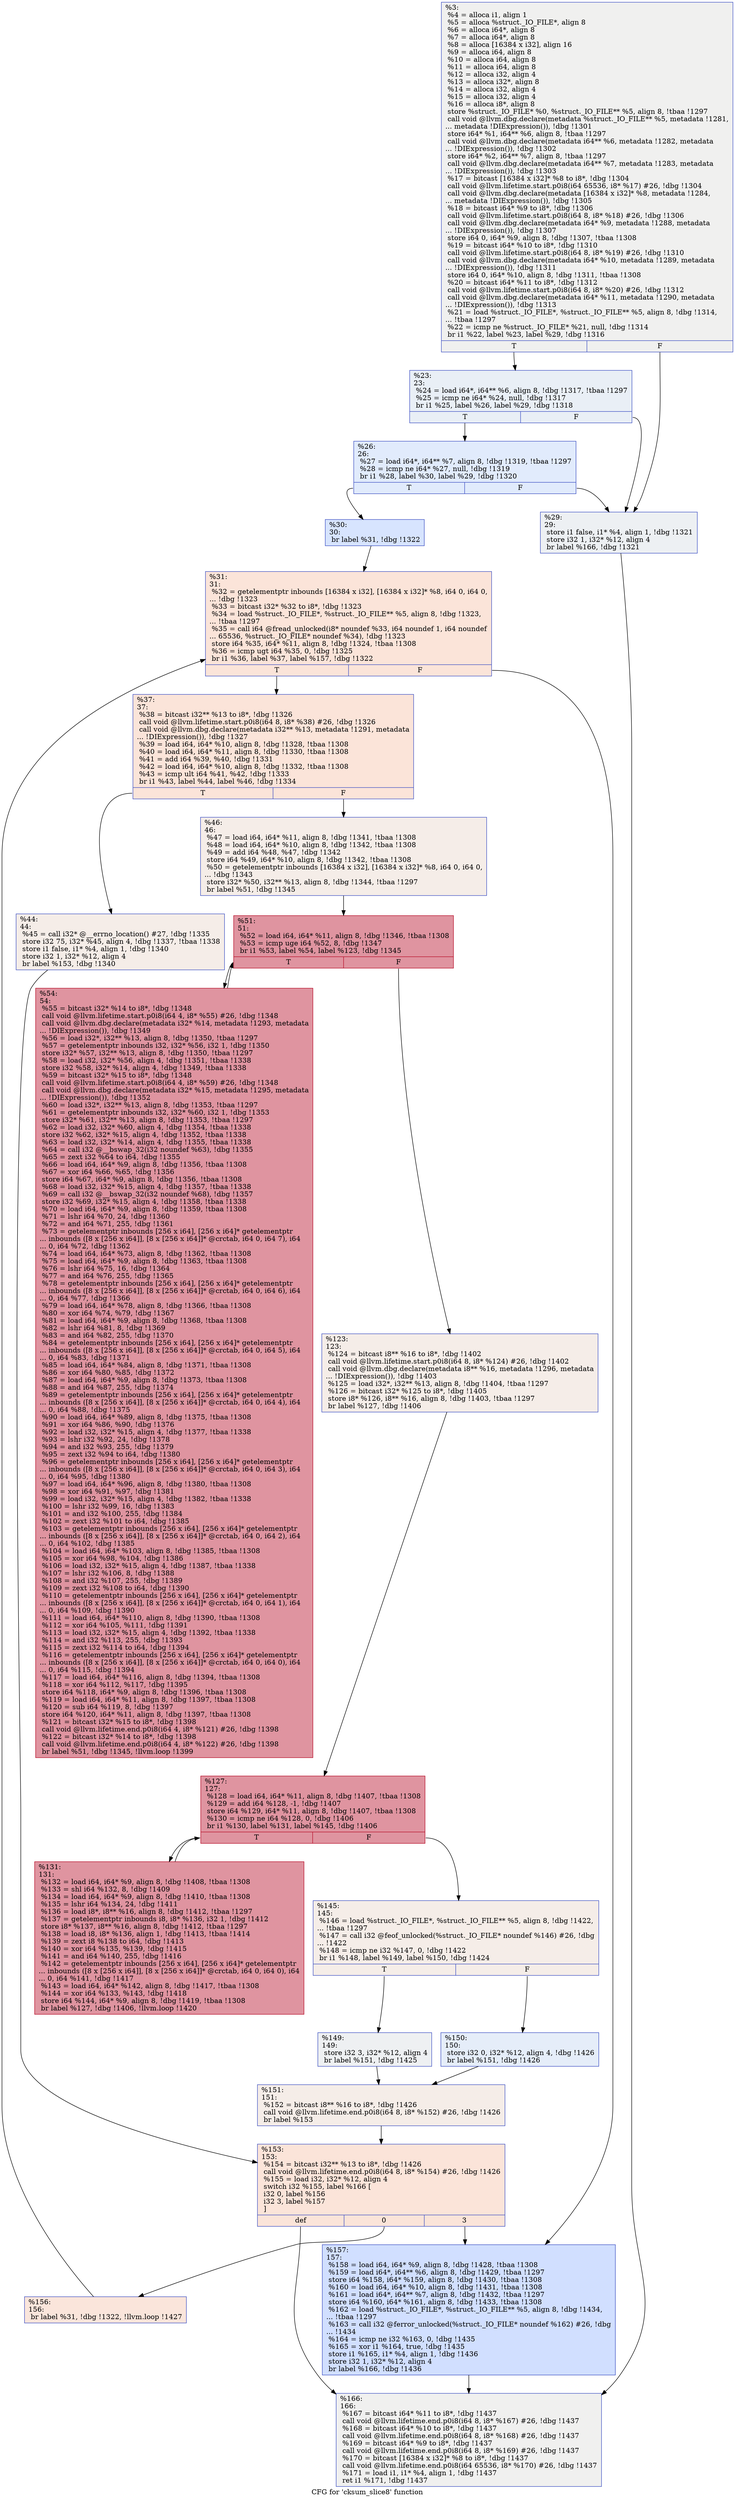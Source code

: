 digraph "CFG for 'cksum_slice8' function" {
	label="CFG for 'cksum_slice8' function";

	Node0x1fd0b80 [shape=record,color="#3d50c3ff", style=filled, fillcolor="#dedcdb70",label="{%3:\l  %4 = alloca i1, align 1\l  %5 = alloca %struct._IO_FILE*, align 8\l  %6 = alloca i64*, align 8\l  %7 = alloca i64*, align 8\l  %8 = alloca [16384 x i32], align 16\l  %9 = alloca i64, align 8\l  %10 = alloca i64, align 8\l  %11 = alloca i64, align 8\l  %12 = alloca i32, align 4\l  %13 = alloca i32*, align 8\l  %14 = alloca i32, align 4\l  %15 = alloca i32, align 4\l  %16 = alloca i8*, align 8\l  store %struct._IO_FILE* %0, %struct._IO_FILE** %5, align 8, !tbaa !1297\l  call void @llvm.dbg.declare(metadata %struct._IO_FILE** %5, metadata !1281,\l... metadata !DIExpression()), !dbg !1301\l  store i64* %1, i64** %6, align 8, !tbaa !1297\l  call void @llvm.dbg.declare(metadata i64** %6, metadata !1282, metadata\l... !DIExpression()), !dbg !1302\l  store i64* %2, i64** %7, align 8, !tbaa !1297\l  call void @llvm.dbg.declare(metadata i64** %7, metadata !1283, metadata\l... !DIExpression()), !dbg !1303\l  %17 = bitcast [16384 x i32]* %8 to i8*, !dbg !1304\l  call void @llvm.lifetime.start.p0i8(i64 65536, i8* %17) #26, !dbg !1304\l  call void @llvm.dbg.declare(metadata [16384 x i32]* %8, metadata !1284,\l... metadata !DIExpression()), !dbg !1305\l  %18 = bitcast i64* %9 to i8*, !dbg !1306\l  call void @llvm.lifetime.start.p0i8(i64 8, i8* %18) #26, !dbg !1306\l  call void @llvm.dbg.declare(metadata i64* %9, metadata !1288, metadata\l... !DIExpression()), !dbg !1307\l  store i64 0, i64* %9, align 8, !dbg !1307, !tbaa !1308\l  %19 = bitcast i64* %10 to i8*, !dbg !1310\l  call void @llvm.lifetime.start.p0i8(i64 8, i8* %19) #26, !dbg !1310\l  call void @llvm.dbg.declare(metadata i64* %10, metadata !1289, metadata\l... !DIExpression()), !dbg !1311\l  store i64 0, i64* %10, align 8, !dbg !1311, !tbaa !1308\l  %20 = bitcast i64* %11 to i8*, !dbg !1312\l  call void @llvm.lifetime.start.p0i8(i64 8, i8* %20) #26, !dbg !1312\l  call void @llvm.dbg.declare(metadata i64* %11, metadata !1290, metadata\l... !DIExpression()), !dbg !1313\l  %21 = load %struct._IO_FILE*, %struct._IO_FILE** %5, align 8, !dbg !1314,\l... !tbaa !1297\l  %22 = icmp ne %struct._IO_FILE* %21, null, !dbg !1314\l  br i1 %22, label %23, label %29, !dbg !1316\l|{<s0>T|<s1>F}}"];
	Node0x1fd0b80:s0 -> Node0x1fd0d50;
	Node0x1fd0b80:s1 -> Node0x1fd0df0;
	Node0x1fd0d50 [shape=record,color="#3d50c3ff", style=filled, fillcolor="#cedaeb70",label="{%23:\l23:                                               \l  %24 = load i64*, i64** %6, align 8, !dbg !1317, !tbaa !1297\l  %25 = icmp ne i64* %24, null, !dbg !1317\l  br i1 %25, label %26, label %29, !dbg !1318\l|{<s0>T|<s1>F}}"];
	Node0x1fd0d50:s0 -> Node0x1fd0da0;
	Node0x1fd0d50:s1 -> Node0x1fd0df0;
	Node0x1fd0da0 [shape=record,color="#3d50c3ff", style=filled, fillcolor="#bbd1f870",label="{%26:\l26:                                               \l  %27 = load i64*, i64** %7, align 8, !dbg !1319, !tbaa !1297\l  %28 = icmp ne i64* %27, null, !dbg !1319\l  br i1 %28, label %30, label %29, !dbg !1320\l|{<s0>T|<s1>F}}"];
	Node0x1fd0da0:s0 -> Node0x1fd0e40;
	Node0x1fd0da0:s1 -> Node0x1fd0df0;
	Node0x1fd0df0 [shape=record,color="#3d50c3ff", style=filled, fillcolor="#d6dce470",label="{%29:\l29:                                               \l  store i1 false, i1* %4, align 1, !dbg !1321\l  store i32 1, i32* %12, align 4\l  br label %166, !dbg !1321\l}"];
	Node0x1fd0df0 -> Node0x1fd1390;
	Node0x1fd0e40 [shape=record,color="#3d50c3ff", style=filled, fillcolor="#a5c3fe70",label="{%30:\l30:                                               \l  br label %31, !dbg !1322\l}"];
	Node0x1fd0e40 -> Node0x1fd0e90;
	Node0x1fd0e90 [shape=record,color="#3d50c3ff", style=filled, fillcolor="#f5c1a970",label="{%31:\l31:                                               \l  %32 = getelementptr inbounds [16384 x i32], [16384 x i32]* %8, i64 0, i64 0,\l... !dbg !1323\l  %33 = bitcast i32* %32 to i8*, !dbg !1323\l  %34 = load %struct._IO_FILE*, %struct._IO_FILE** %5, align 8, !dbg !1323,\l... !tbaa !1297\l  %35 = call i64 @fread_unlocked(i8* noundef %33, i64 noundef 1, i64 noundef\l... 65536, %struct._IO_FILE* noundef %34), !dbg !1323\l  store i64 %35, i64* %11, align 8, !dbg !1324, !tbaa !1308\l  %36 = icmp ugt i64 %35, 0, !dbg !1325\l  br i1 %36, label %37, label %157, !dbg !1322\l|{<s0>T|<s1>F}}"];
	Node0x1fd0e90:s0 -> Node0x1fd0ee0;
	Node0x1fd0e90:s1 -> Node0x1fd1340;
	Node0x1fd0ee0 [shape=record,color="#3d50c3ff", style=filled, fillcolor="#f5c1a970",label="{%37:\l37:                                               \l  %38 = bitcast i32** %13 to i8*, !dbg !1326\l  call void @llvm.lifetime.start.p0i8(i64 8, i8* %38) #26, !dbg !1326\l  call void @llvm.dbg.declare(metadata i32** %13, metadata !1291, metadata\l... !DIExpression()), !dbg !1327\l  %39 = load i64, i64* %10, align 8, !dbg !1328, !tbaa !1308\l  %40 = load i64, i64* %11, align 8, !dbg !1330, !tbaa !1308\l  %41 = add i64 %39, %40, !dbg !1331\l  %42 = load i64, i64* %10, align 8, !dbg !1332, !tbaa !1308\l  %43 = icmp ult i64 %41, %42, !dbg !1333\l  br i1 %43, label %44, label %46, !dbg !1334\l|{<s0>T|<s1>F}}"];
	Node0x1fd0ee0:s0 -> Node0x1fd0f30;
	Node0x1fd0ee0:s1 -> Node0x1fd0f80;
	Node0x1fd0f30 [shape=record,color="#3d50c3ff", style=filled, fillcolor="#e8d6cc70",label="{%44:\l44:                                               \l  %45 = call i32* @__errno_location() #27, !dbg !1335\l  store i32 75, i32* %45, align 4, !dbg !1337, !tbaa !1338\l  store i1 false, i1* %4, align 1, !dbg !1340\l  store i32 1, i32* %12, align 4\l  br label %153, !dbg !1340\l}"];
	Node0x1fd0f30 -> Node0x1fd12a0;
	Node0x1fd0f80 [shape=record,color="#3d50c3ff", style=filled, fillcolor="#e8d6cc70",label="{%46:\l46:                                               \l  %47 = load i64, i64* %11, align 8, !dbg !1341, !tbaa !1308\l  %48 = load i64, i64* %10, align 8, !dbg !1342, !tbaa !1308\l  %49 = add i64 %48, %47, !dbg !1342\l  store i64 %49, i64* %10, align 8, !dbg !1342, !tbaa !1308\l  %50 = getelementptr inbounds [16384 x i32], [16384 x i32]* %8, i64 0, i64 0,\l... !dbg !1343\l  store i32* %50, i32** %13, align 8, !dbg !1344, !tbaa !1297\l  br label %51, !dbg !1345\l}"];
	Node0x1fd0f80 -> Node0x1fd0fd0;
	Node0x1fd0fd0 [shape=record,color="#b70d28ff", style=filled, fillcolor="#b70d2870",label="{%51:\l51:                                               \l  %52 = load i64, i64* %11, align 8, !dbg !1346, !tbaa !1308\l  %53 = icmp uge i64 %52, 8, !dbg !1347\l  br i1 %53, label %54, label %123, !dbg !1345\l|{<s0>T|<s1>F}}"];
	Node0x1fd0fd0:s0 -> Node0x1fd1020;
	Node0x1fd0fd0:s1 -> Node0x1fd1070;
	Node0x1fd1020 [shape=record,color="#b70d28ff", style=filled, fillcolor="#b70d2870",label="{%54:\l54:                                               \l  %55 = bitcast i32* %14 to i8*, !dbg !1348\l  call void @llvm.lifetime.start.p0i8(i64 4, i8* %55) #26, !dbg !1348\l  call void @llvm.dbg.declare(metadata i32* %14, metadata !1293, metadata\l... !DIExpression()), !dbg !1349\l  %56 = load i32*, i32** %13, align 8, !dbg !1350, !tbaa !1297\l  %57 = getelementptr inbounds i32, i32* %56, i32 1, !dbg !1350\l  store i32* %57, i32** %13, align 8, !dbg !1350, !tbaa !1297\l  %58 = load i32, i32* %56, align 4, !dbg !1351, !tbaa !1338\l  store i32 %58, i32* %14, align 4, !dbg !1349, !tbaa !1338\l  %59 = bitcast i32* %15 to i8*, !dbg !1348\l  call void @llvm.lifetime.start.p0i8(i64 4, i8* %59) #26, !dbg !1348\l  call void @llvm.dbg.declare(metadata i32* %15, metadata !1295, metadata\l... !DIExpression()), !dbg !1352\l  %60 = load i32*, i32** %13, align 8, !dbg !1353, !tbaa !1297\l  %61 = getelementptr inbounds i32, i32* %60, i32 1, !dbg !1353\l  store i32* %61, i32** %13, align 8, !dbg !1353, !tbaa !1297\l  %62 = load i32, i32* %60, align 4, !dbg !1354, !tbaa !1338\l  store i32 %62, i32* %15, align 4, !dbg !1352, !tbaa !1338\l  %63 = load i32, i32* %14, align 4, !dbg !1355, !tbaa !1338\l  %64 = call i32 @__bswap_32(i32 noundef %63), !dbg !1355\l  %65 = zext i32 %64 to i64, !dbg !1355\l  %66 = load i64, i64* %9, align 8, !dbg !1356, !tbaa !1308\l  %67 = xor i64 %66, %65, !dbg !1356\l  store i64 %67, i64* %9, align 8, !dbg !1356, !tbaa !1308\l  %68 = load i32, i32* %15, align 4, !dbg !1357, !tbaa !1338\l  %69 = call i32 @__bswap_32(i32 noundef %68), !dbg !1357\l  store i32 %69, i32* %15, align 4, !dbg !1358, !tbaa !1338\l  %70 = load i64, i64* %9, align 8, !dbg !1359, !tbaa !1308\l  %71 = lshr i64 %70, 24, !dbg !1360\l  %72 = and i64 %71, 255, !dbg !1361\l  %73 = getelementptr inbounds [256 x i64], [256 x i64]* getelementptr\l... inbounds ([8 x [256 x i64]], [8 x [256 x i64]]* @crctab, i64 0, i64 7), i64\l... 0, i64 %72, !dbg !1362\l  %74 = load i64, i64* %73, align 8, !dbg !1362, !tbaa !1308\l  %75 = load i64, i64* %9, align 8, !dbg !1363, !tbaa !1308\l  %76 = lshr i64 %75, 16, !dbg !1364\l  %77 = and i64 %76, 255, !dbg !1365\l  %78 = getelementptr inbounds [256 x i64], [256 x i64]* getelementptr\l... inbounds ([8 x [256 x i64]], [8 x [256 x i64]]* @crctab, i64 0, i64 6), i64\l... 0, i64 %77, !dbg !1366\l  %79 = load i64, i64* %78, align 8, !dbg !1366, !tbaa !1308\l  %80 = xor i64 %74, %79, !dbg !1367\l  %81 = load i64, i64* %9, align 8, !dbg !1368, !tbaa !1308\l  %82 = lshr i64 %81, 8, !dbg !1369\l  %83 = and i64 %82, 255, !dbg !1370\l  %84 = getelementptr inbounds [256 x i64], [256 x i64]* getelementptr\l... inbounds ([8 x [256 x i64]], [8 x [256 x i64]]* @crctab, i64 0, i64 5), i64\l... 0, i64 %83, !dbg !1371\l  %85 = load i64, i64* %84, align 8, !dbg !1371, !tbaa !1308\l  %86 = xor i64 %80, %85, !dbg !1372\l  %87 = load i64, i64* %9, align 8, !dbg !1373, !tbaa !1308\l  %88 = and i64 %87, 255, !dbg !1374\l  %89 = getelementptr inbounds [256 x i64], [256 x i64]* getelementptr\l... inbounds ([8 x [256 x i64]], [8 x [256 x i64]]* @crctab, i64 0, i64 4), i64\l... 0, i64 %88, !dbg !1375\l  %90 = load i64, i64* %89, align 8, !dbg !1375, !tbaa !1308\l  %91 = xor i64 %86, %90, !dbg !1376\l  %92 = load i32, i32* %15, align 4, !dbg !1377, !tbaa !1338\l  %93 = lshr i32 %92, 24, !dbg !1378\l  %94 = and i32 %93, 255, !dbg !1379\l  %95 = zext i32 %94 to i64, !dbg !1380\l  %96 = getelementptr inbounds [256 x i64], [256 x i64]* getelementptr\l... inbounds ([8 x [256 x i64]], [8 x [256 x i64]]* @crctab, i64 0, i64 3), i64\l... 0, i64 %95, !dbg !1380\l  %97 = load i64, i64* %96, align 8, !dbg !1380, !tbaa !1308\l  %98 = xor i64 %91, %97, !dbg !1381\l  %99 = load i32, i32* %15, align 4, !dbg !1382, !tbaa !1338\l  %100 = lshr i32 %99, 16, !dbg !1383\l  %101 = and i32 %100, 255, !dbg !1384\l  %102 = zext i32 %101 to i64, !dbg !1385\l  %103 = getelementptr inbounds [256 x i64], [256 x i64]* getelementptr\l... inbounds ([8 x [256 x i64]], [8 x [256 x i64]]* @crctab, i64 0, i64 2), i64\l... 0, i64 %102, !dbg !1385\l  %104 = load i64, i64* %103, align 8, !dbg !1385, !tbaa !1308\l  %105 = xor i64 %98, %104, !dbg !1386\l  %106 = load i32, i32* %15, align 4, !dbg !1387, !tbaa !1338\l  %107 = lshr i32 %106, 8, !dbg !1388\l  %108 = and i32 %107, 255, !dbg !1389\l  %109 = zext i32 %108 to i64, !dbg !1390\l  %110 = getelementptr inbounds [256 x i64], [256 x i64]* getelementptr\l... inbounds ([8 x [256 x i64]], [8 x [256 x i64]]* @crctab, i64 0, i64 1), i64\l... 0, i64 %109, !dbg !1390\l  %111 = load i64, i64* %110, align 8, !dbg !1390, !tbaa !1308\l  %112 = xor i64 %105, %111, !dbg !1391\l  %113 = load i32, i32* %15, align 4, !dbg !1392, !tbaa !1338\l  %114 = and i32 %113, 255, !dbg !1393\l  %115 = zext i32 %114 to i64, !dbg !1394\l  %116 = getelementptr inbounds [256 x i64], [256 x i64]* getelementptr\l... inbounds ([8 x [256 x i64]], [8 x [256 x i64]]* @crctab, i64 0, i64 0), i64\l... 0, i64 %115, !dbg !1394\l  %117 = load i64, i64* %116, align 8, !dbg !1394, !tbaa !1308\l  %118 = xor i64 %112, %117, !dbg !1395\l  store i64 %118, i64* %9, align 8, !dbg !1396, !tbaa !1308\l  %119 = load i64, i64* %11, align 8, !dbg !1397, !tbaa !1308\l  %120 = sub i64 %119, 8, !dbg !1397\l  store i64 %120, i64* %11, align 8, !dbg !1397, !tbaa !1308\l  %121 = bitcast i32* %15 to i8*, !dbg !1398\l  call void @llvm.lifetime.end.p0i8(i64 4, i8* %121) #26, !dbg !1398\l  %122 = bitcast i32* %14 to i8*, !dbg !1398\l  call void @llvm.lifetime.end.p0i8(i64 4, i8* %122) #26, !dbg !1398\l  br label %51, !dbg !1345, !llvm.loop !1399\l}"];
	Node0x1fd1020 -> Node0x1fd0fd0;
	Node0x1fd1070 [shape=record,color="#3d50c3ff", style=filled, fillcolor="#e8d6cc70",label="{%123:\l123:                                              \l  %124 = bitcast i8** %16 to i8*, !dbg !1402\l  call void @llvm.lifetime.start.p0i8(i64 8, i8* %124) #26, !dbg !1402\l  call void @llvm.dbg.declare(metadata i8** %16, metadata !1296, metadata\l... !DIExpression()), !dbg !1403\l  %125 = load i32*, i32** %13, align 8, !dbg !1404, !tbaa !1297\l  %126 = bitcast i32* %125 to i8*, !dbg !1405\l  store i8* %126, i8** %16, align 8, !dbg !1403, !tbaa !1297\l  br label %127, !dbg !1406\l}"];
	Node0x1fd1070 -> Node0x1fd10c0;
	Node0x1fd10c0 [shape=record,color="#b70d28ff", style=filled, fillcolor="#b70d2870",label="{%127:\l127:                                              \l  %128 = load i64, i64* %11, align 8, !dbg !1407, !tbaa !1308\l  %129 = add i64 %128, -1, !dbg !1407\l  store i64 %129, i64* %11, align 8, !dbg !1407, !tbaa !1308\l  %130 = icmp ne i64 %128, 0, !dbg !1406\l  br i1 %130, label %131, label %145, !dbg !1406\l|{<s0>T|<s1>F}}"];
	Node0x1fd10c0:s0 -> Node0x1fd1110;
	Node0x1fd10c0:s1 -> Node0x1fd1160;
	Node0x1fd1110 [shape=record,color="#b70d28ff", style=filled, fillcolor="#b70d2870",label="{%131:\l131:                                              \l  %132 = load i64, i64* %9, align 8, !dbg !1408, !tbaa !1308\l  %133 = shl i64 %132, 8, !dbg !1409\l  %134 = load i64, i64* %9, align 8, !dbg !1410, !tbaa !1308\l  %135 = lshr i64 %134, 24, !dbg !1411\l  %136 = load i8*, i8** %16, align 8, !dbg !1412, !tbaa !1297\l  %137 = getelementptr inbounds i8, i8* %136, i32 1, !dbg !1412\l  store i8* %137, i8** %16, align 8, !dbg !1412, !tbaa !1297\l  %138 = load i8, i8* %136, align 1, !dbg !1413, !tbaa !1414\l  %139 = zext i8 %138 to i64, !dbg !1413\l  %140 = xor i64 %135, %139, !dbg !1415\l  %141 = and i64 %140, 255, !dbg !1416\l  %142 = getelementptr inbounds [256 x i64], [256 x i64]* getelementptr\l... inbounds ([8 x [256 x i64]], [8 x [256 x i64]]* @crctab, i64 0, i64 0), i64\l... 0, i64 %141, !dbg !1417\l  %143 = load i64, i64* %142, align 8, !dbg !1417, !tbaa !1308\l  %144 = xor i64 %133, %143, !dbg !1418\l  store i64 %144, i64* %9, align 8, !dbg !1419, !tbaa !1308\l  br label %127, !dbg !1406, !llvm.loop !1420\l}"];
	Node0x1fd1110 -> Node0x1fd10c0;
	Node0x1fd1160 [shape=record,color="#3d50c3ff", style=filled, fillcolor="#e8d6cc70",label="{%145:\l145:                                              \l  %146 = load %struct._IO_FILE*, %struct._IO_FILE** %5, align 8, !dbg !1422,\l... !tbaa !1297\l  %147 = call i32 @feof_unlocked(%struct._IO_FILE* noundef %146) #26, !dbg\l... !1422\l  %148 = icmp ne i32 %147, 0, !dbg !1422\l  br i1 %148, label %149, label %150, !dbg !1424\l|{<s0>T|<s1>F}}"];
	Node0x1fd1160:s0 -> Node0x1fd11b0;
	Node0x1fd1160:s1 -> Node0x1fd1200;
	Node0x1fd11b0 [shape=record,color="#3d50c3ff", style=filled, fillcolor="#d9dce170",label="{%149:\l149:                                              \l  store i32 3, i32* %12, align 4\l  br label %151, !dbg !1425\l}"];
	Node0x1fd11b0 -> Node0x1fd1250;
	Node0x1fd1200 [shape=record,color="#3d50c3ff", style=filled, fillcolor="#c5d6f270",label="{%150:\l150:                                              \l  store i32 0, i32* %12, align 4, !dbg !1426\l  br label %151, !dbg !1426\l}"];
	Node0x1fd1200 -> Node0x1fd1250;
	Node0x1fd1250 [shape=record,color="#3d50c3ff", style=filled, fillcolor="#e8d6cc70",label="{%151:\l151:                                              \l  %152 = bitcast i8** %16 to i8*, !dbg !1426\l  call void @llvm.lifetime.end.p0i8(i64 8, i8* %152) #26, !dbg !1426\l  br label %153\l}"];
	Node0x1fd1250 -> Node0x1fd12a0;
	Node0x1fd12a0 [shape=record,color="#3d50c3ff", style=filled, fillcolor="#f5c1a970",label="{%153:\l153:                                              \l  %154 = bitcast i32** %13 to i8*, !dbg !1426\l  call void @llvm.lifetime.end.p0i8(i64 8, i8* %154) #26, !dbg !1426\l  %155 = load i32, i32* %12, align 4\l  switch i32 %155, label %166 [\l    i32 0, label %156\l    i32 3, label %157\l  ]\l|{<s0>def|<s1>0|<s2>3}}"];
	Node0x1fd12a0:s0 -> Node0x1fd1390;
	Node0x1fd12a0:s1 -> Node0x1fd12f0;
	Node0x1fd12a0:s2 -> Node0x1fd1340;
	Node0x1fd12f0 [shape=record,color="#3d50c3ff", style=filled, fillcolor="#f4c5ad70",label="{%156:\l156:                                              \l  br label %31, !dbg !1322, !llvm.loop !1427\l}"];
	Node0x1fd12f0 -> Node0x1fd0e90;
	Node0x1fd1340 [shape=record,color="#3d50c3ff", style=filled, fillcolor="#96b7ff70",label="{%157:\l157:                                              \l  %158 = load i64, i64* %9, align 8, !dbg !1428, !tbaa !1308\l  %159 = load i64*, i64** %6, align 8, !dbg !1429, !tbaa !1297\l  store i64 %158, i64* %159, align 8, !dbg !1430, !tbaa !1308\l  %160 = load i64, i64* %10, align 8, !dbg !1431, !tbaa !1308\l  %161 = load i64*, i64** %7, align 8, !dbg !1432, !tbaa !1297\l  store i64 %160, i64* %161, align 8, !dbg !1433, !tbaa !1308\l  %162 = load %struct._IO_FILE*, %struct._IO_FILE** %5, align 8, !dbg !1434,\l... !tbaa !1297\l  %163 = call i32 @ferror_unlocked(%struct._IO_FILE* noundef %162) #26, !dbg\l... !1434\l  %164 = icmp ne i32 %163, 0, !dbg !1435\l  %165 = xor i1 %164, true, !dbg !1435\l  store i1 %165, i1* %4, align 1, !dbg !1436\l  store i32 1, i32* %12, align 4\l  br label %166, !dbg !1436\l}"];
	Node0x1fd1340 -> Node0x1fd1390;
	Node0x1fd1390 [shape=record,color="#3d50c3ff", style=filled, fillcolor="#dedcdb70",label="{%166:\l166:                                              \l  %167 = bitcast i64* %11 to i8*, !dbg !1437\l  call void @llvm.lifetime.end.p0i8(i64 8, i8* %167) #26, !dbg !1437\l  %168 = bitcast i64* %10 to i8*, !dbg !1437\l  call void @llvm.lifetime.end.p0i8(i64 8, i8* %168) #26, !dbg !1437\l  %169 = bitcast i64* %9 to i8*, !dbg !1437\l  call void @llvm.lifetime.end.p0i8(i64 8, i8* %169) #26, !dbg !1437\l  %170 = bitcast [16384 x i32]* %8 to i8*, !dbg !1437\l  call void @llvm.lifetime.end.p0i8(i64 65536, i8* %170) #26, !dbg !1437\l  %171 = load i1, i1* %4, align 1, !dbg !1437\l  ret i1 %171, !dbg !1437\l}"];
}
